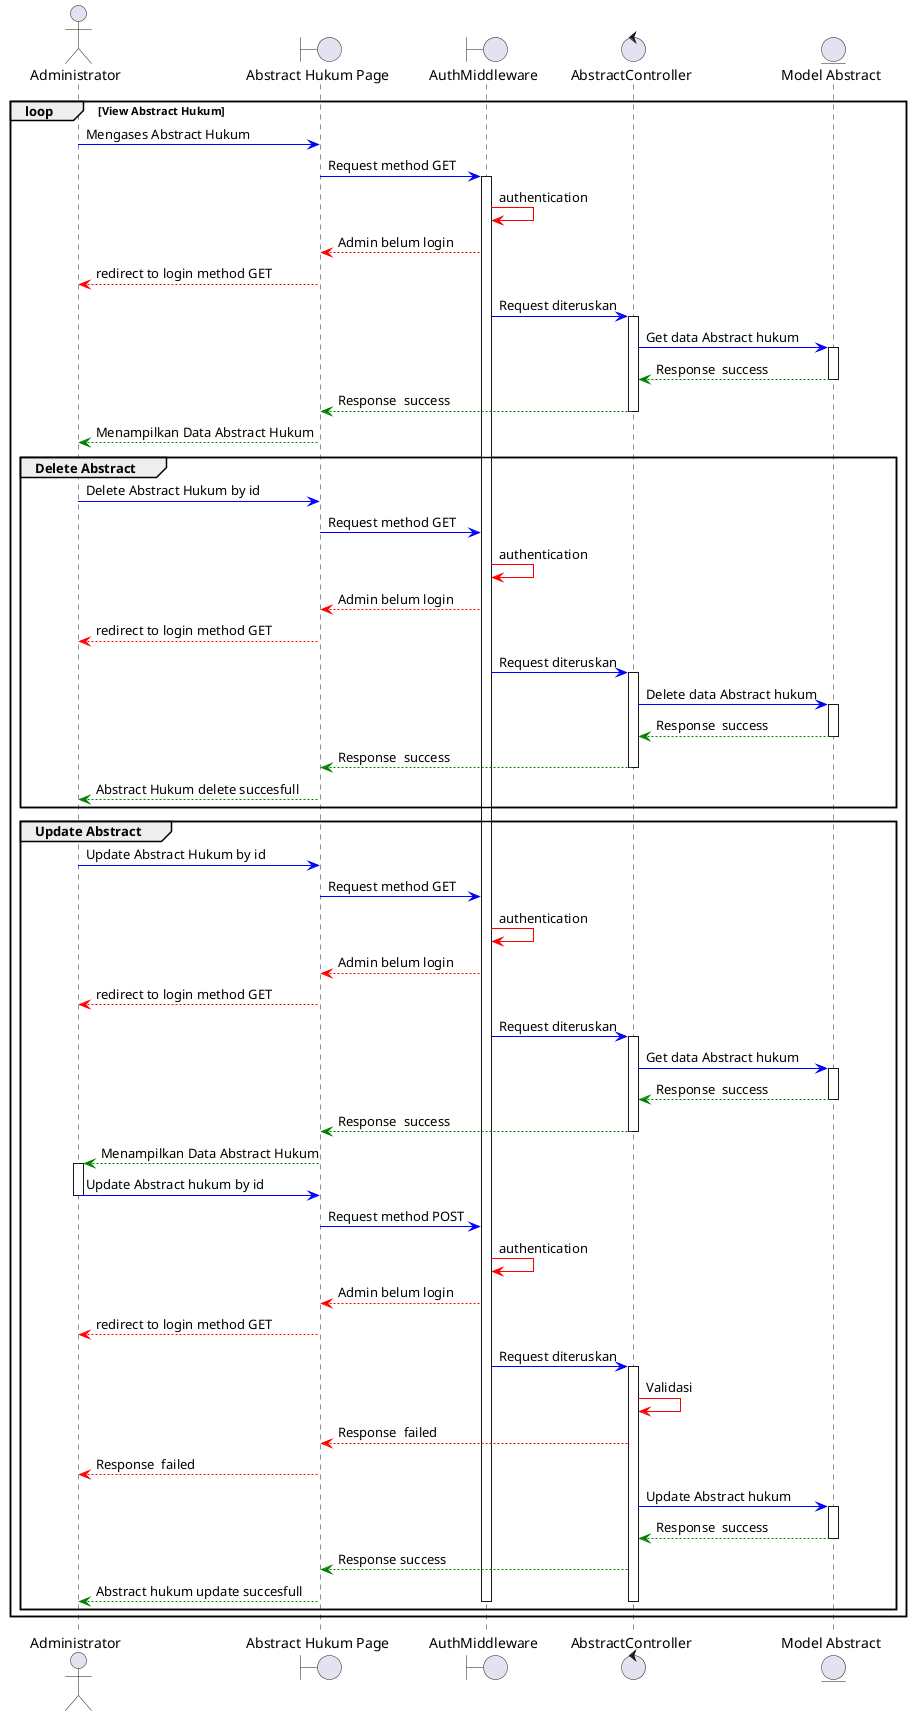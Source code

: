@startuml


actor "Administrator" as admin
boundary "Abstract Hukum Page" as Abstract
boundary "AuthMiddleware" as middleware
control "AbstractController" as controller
entity "Model Abstract" as model
' database "Database" as db

loop View Abstract Hukum
    admin -[#Blue]> Abstract : Mengases Abstract Hukum
    ' note left: admin mengases Abstract hukum
    Abstract -[#Blue]> middleware: Request method GET 
    activate middleware
            middleware -[#Red]> middleware: authentication
            middleware --[#Red]> Abstract : Admin belum login
            Abstract --[#Red]> admin : redirect to login method GET
            middleware -[#Blue]> controller : Request diteruskan

            activate controller
                controller -[#Blue]> model : Get data Abstract hukum
                    activate model
                    model --[#Green]> controller : Response  success
                    deactivate model
                    controller --[#Green]> Abstract : Response  success
            deactivate controller
                Abstract --[#Green]> admin : Menampilkan Data Abstract Hukum


        ' DELETE
        group Delete Abstract
            admin -[#Blue]> Abstract :  Delete Abstract Hukum by id
            ' note left: admin mengases Abstract hukum

            Abstract -[#Blue]> middleware: Request method GET

            middleware -[#Red]> middleware: authentication
            middleware --[#Red]> Abstract : Admin belum login
            Abstract --[#Red]> admin : redirect to login method GET
            middleware -[#Blue]> controller : Request diteruskan

            activate controller
            controller -[#Blue]> model : Delete data Abstract hukum
            activate model
            model --[#Green]> controller : Response  success
            deactivate model
            controller --[#Green]> Abstract : Response  success
            deactivate controller
            Abstract --[#Green]> admin : Abstract Hukum delete succesfull
        end


        ' UPDATE
        group Update Abstract
            admin -[#Blue]> Abstract : Update Abstract Hukum by id
            ' note left: admin mengases Abstract hukum

            Abstract -[#Blue]> middleware:  Request method GET

            middleware -[#Red]> middleware: authentication
            middleware --[#Red]> Abstract : Admin belum login
            Abstract --[#Red]> admin : redirect to login method GET
            middleware -[#Blue]> controller : Request diteruskan

            activate controller
            controller -[#Blue]> model : Get data Abstract hukum
            activate model
            model --[#Green]> controller : Response  success
            deactivate model
            controller --[#Green]> Abstract : Response  success
            deactivate controller
                Abstract --[#Green]> admin : Menampilkan Data Abstract Hukum
            
            activate admin
             admin -[#Blue]> Abstract : Update Abstract hukum by id
            deactivate admin
             Abstract -[#Blue]> middleware : Request method POST
             middleware -[#Red]> middleware : authentication
            middleware --[#Red]> Abstract : Admin belum login
            Abstract --[#Red]> admin : redirect to login method GET

            middleware -[#Blue]> controller : Request diteruskan
            activate controller
            controller -[#Red]> controller : Validasi
            controller --[#Red]> Abstract : Response  failed
            Abstract --[#Red]> admin : Response  failed
            controller -[#Blue]> model : Update Abstract hukum
            activate model 
            model --[#Green]> controller : Response  success
            deactivate model
            controller --[#Green]> Abstract : Response success
            Abstract --[#Green]> admin : Abstract hukum update succesfull
            deactivate controller

        deactivate middleware
            

            
        end


end


@enduml